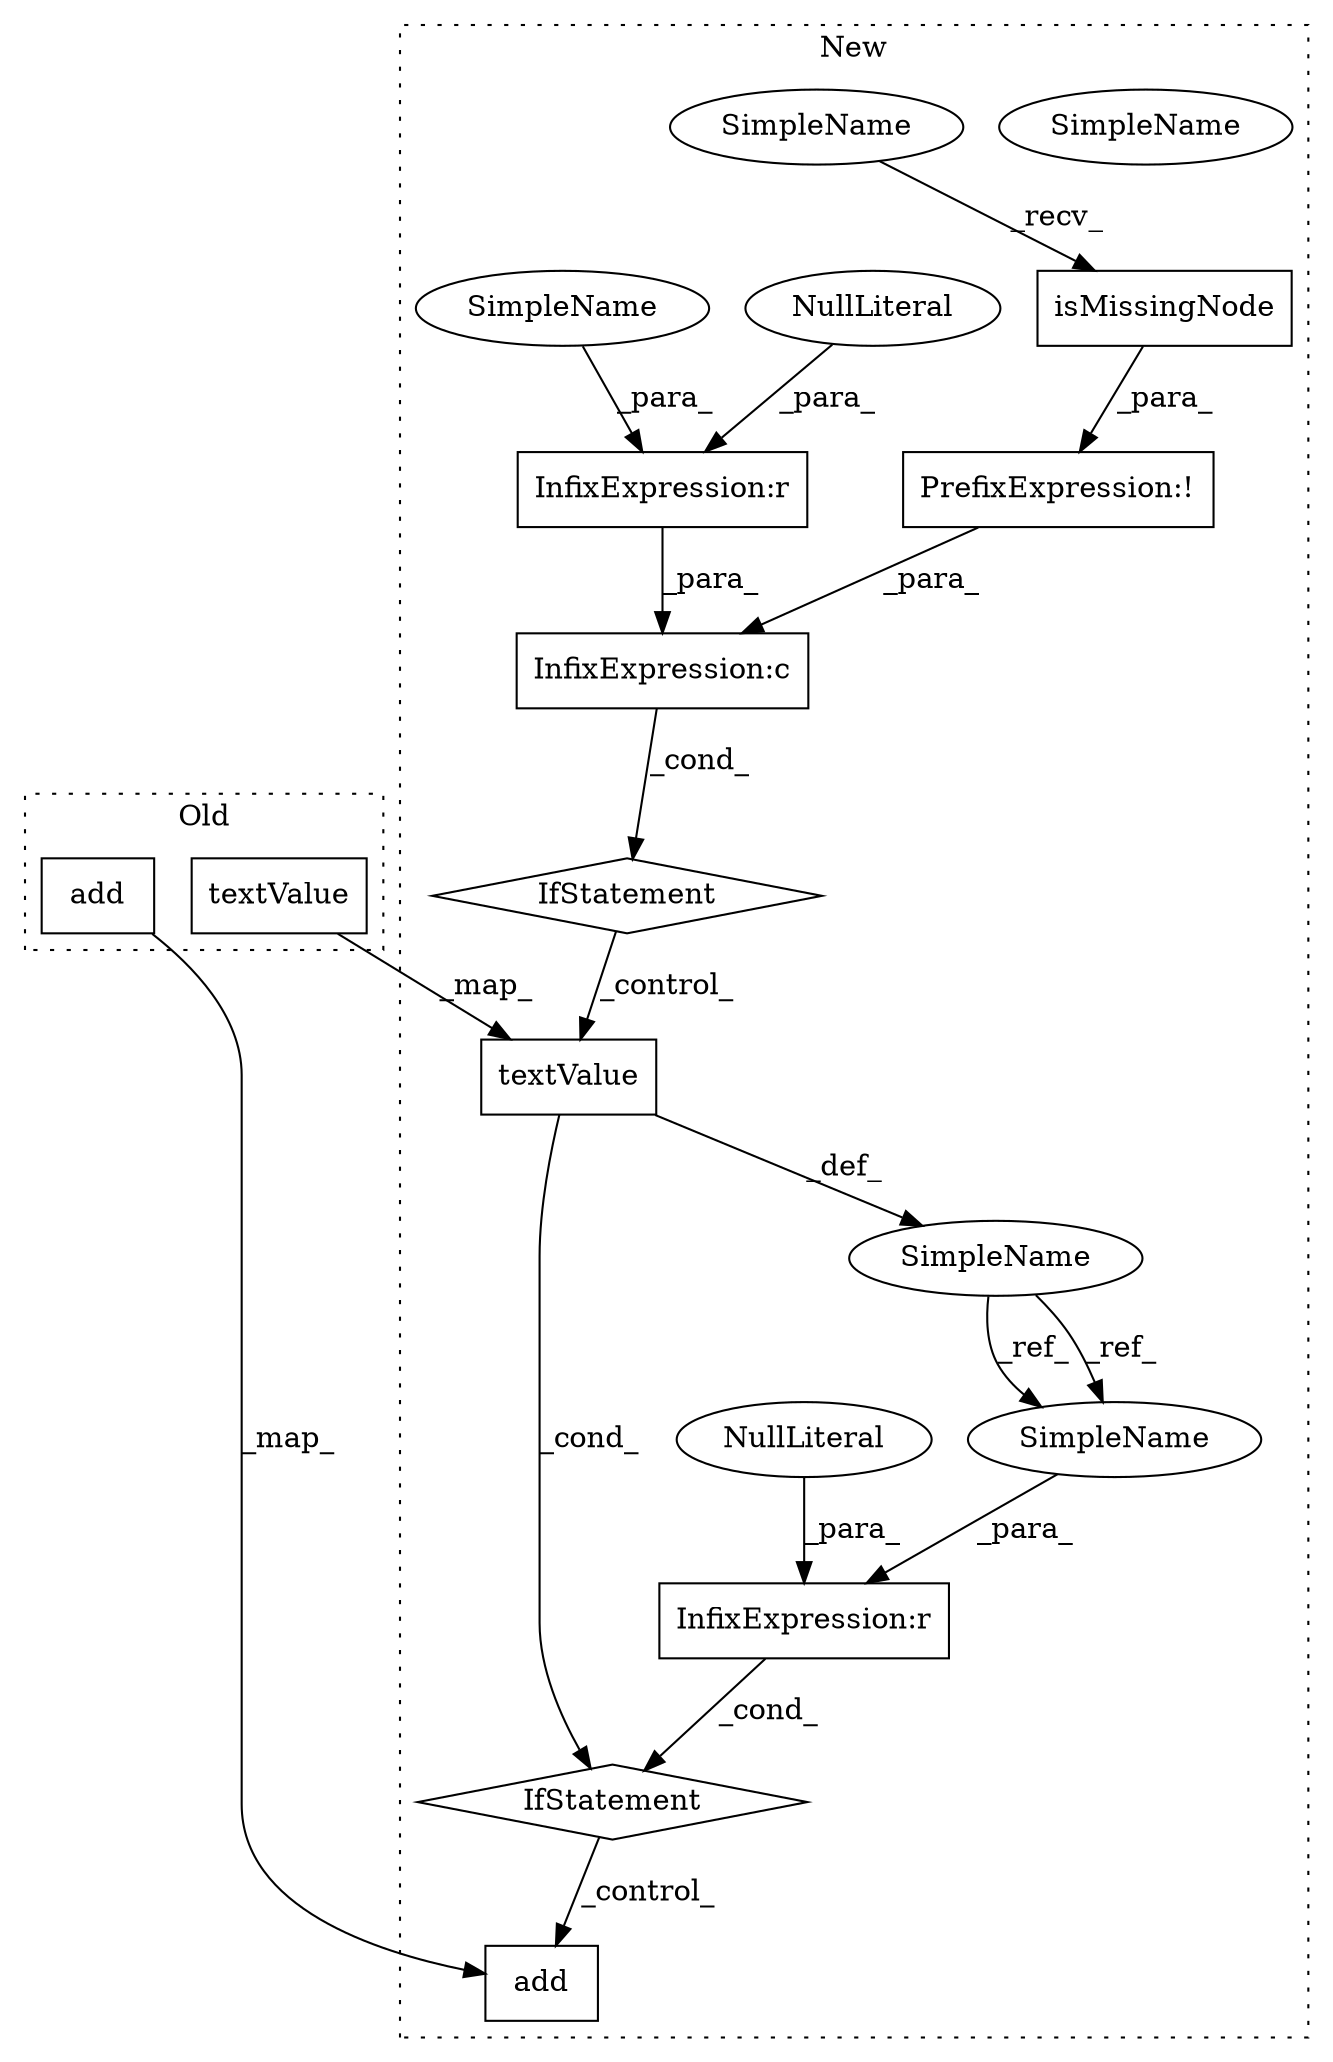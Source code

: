 digraph G {
subgraph cluster0 {
1 [label="textValue" a="32" s="28490" l="11" shape="box"];
11 [label="add" a="32" s="29662,29683" l="4,1" shape="box"];
label = "Old";
style="dotted";
}
subgraph cluster1 {
2 [label="textValue" a="32" s="28663" l="11" shape="box"];
3 [label="InfixExpression:r" a="27" s="28529" l="4" shape="box"];
4 [label="NullLiteral" a="33" s="28533" l="4" shape="ellipse"];
5 [label="InfixExpression:c" a="27" s="28538" l="4" shape="box"];
6 [label="isMissingNode" a="32" s="28566" l="15" shape="box"];
7 [label="PrefixExpression:!" a="38" s="28543" l="1" shape="box"];
8 [label="IfStatement" a="25" s="28503,28582" l="4,2" shape="diamond"];
9 [label="InfixExpression:r" a="27" s="29975" l="4" shape="box"];
10 [label="add" a="32" s="30231,30252" l="4,1" shape="box"];
12 [label="NullLiteral" a="33" s="29979" l="4" shape="ellipse"];
13 [label="IfStatement" a="25" s="29951,29983" l="4,2" shape="diamond"];
14 [label="SimpleName" a="42" s="28618" l="20" shape="ellipse"];
15 [label="SimpleName" a="42" s="29955" l="20" shape="ellipse"];
16 [label="SimpleName" a="42" s="29955" l="20" shape="ellipse"];
17 [label="SimpleName" a="42" s="28544" l="21" shape="ellipse"];
18 [label="SimpleName" a="42" s="28508" l="21" shape="ellipse"];
label = "New";
style="dotted";
}
1 -> 2 [label="_map_"];
2 -> 14 [label="_def_"];
2 -> 13 [label="_cond_"];
3 -> 5 [label="_para_"];
4 -> 3 [label="_para_"];
5 -> 8 [label="_cond_"];
6 -> 7 [label="_para_"];
7 -> 5 [label="_para_"];
8 -> 2 [label="_control_"];
9 -> 13 [label="_cond_"];
11 -> 10 [label="_map_"];
12 -> 9 [label="_para_"];
13 -> 10 [label="_control_"];
14 -> 16 [label="_ref_"];
14 -> 16 [label="_ref_"];
16 -> 9 [label="_para_"];
17 -> 6 [label="_recv_"];
18 -> 3 [label="_para_"];
}